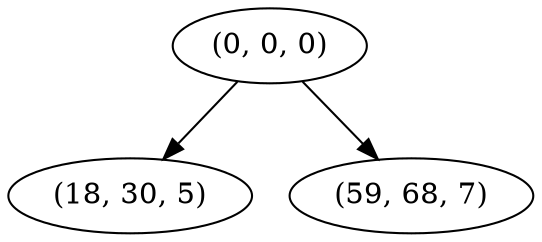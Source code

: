 digraph tree {
    "(0, 0, 0)";
    "(18, 30, 5)";
    "(59, 68, 7)";
    "(0, 0, 0)" -> "(18, 30, 5)";
    "(0, 0, 0)" -> "(59, 68, 7)";
}
